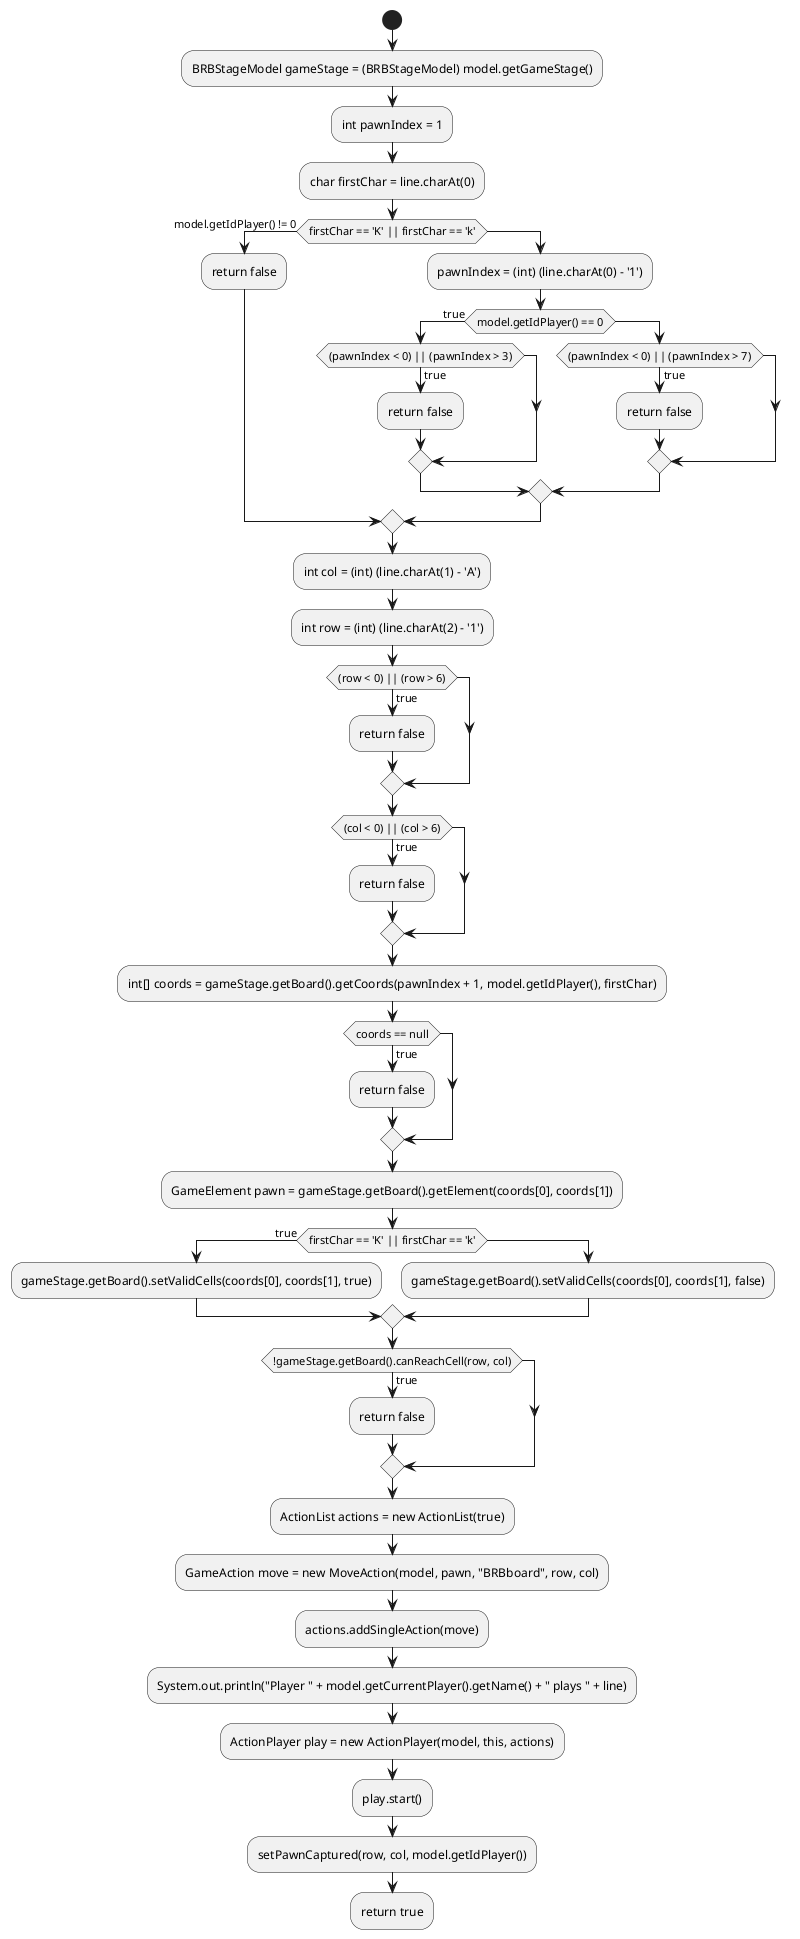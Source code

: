 @startuml
start
:BRBStageModel gameStage = (BRBStageModel) model.getGameStage();
:int pawnIndex = 1;
:char firstChar = line.charAt(0);

if (firstChar == 'K' || firstChar == 'k') then (model.getIdPlayer() != 0)
  :return false;
else
  :pawnIndex = (int) (line.charAt(0) - '1');
  if (model.getIdPlayer() == 0) then (true)
    if ((pawnIndex < 0) || (pawnIndex > 3)) then (true)
      :return false;
    endif
  else
    if ((pawnIndex < 0) || (pawnIndex > 7)) then (true)
      :return false;
    endif
  endif
endif

:int col = (int) (line.charAt(1) - 'A');
:int row = (int) (line.charAt(2) - '1');
if ((row < 0) || (row > 6)) then (true)
  :return false;
endif
if ((col < 0) || (col > 6)) then (true)
  :return false;
endif

:int[] coords = gameStage.getBoard().getCoords(pawnIndex + 1, model.getIdPlayer(), firstChar);
if (coords == null) then (true)
  :return false;
endif

:GameElement pawn = gameStage.getBoard().getElement(coords[0], coords[1]);

if (firstChar == 'K' || firstChar == 'k') then (true)
  :gameStage.getBoard().setValidCells(coords[0], coords[1], true);
else
  :gameStage.getBoard().setValidCells(coords[0], coords[1], false);
endif

if (!gameStage.getBoard().canReachCell(row, col)) then (true)
  :return false;
endif

:ActionList actions = new ActionList(true);
:GameAction move = new MoveAction(model, pawn, "BRBboard", row, col);
:actions.addSingleAction(move);
:System.out.println("Player " + model.getCurrentPlayer().getName() + " plays " + line);
:ActionPlayer play = new ActionPlayer(model, this, actions);
:play.start();
:setPawnCaptured(row, col, model.getIdPlayer());
:return true;
@enduml
